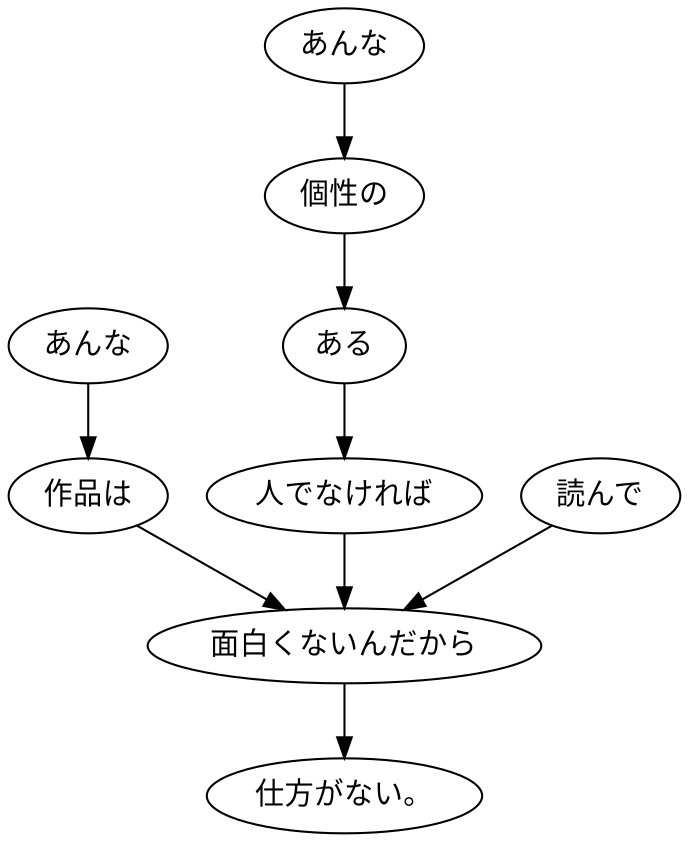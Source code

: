 digraph graph8824 {
	node0 [label="あんな"];
	node1 [label="作品は"];
	node2 [label="あんな"];
	node3 [label="個性の"];
	node4 [label="ある"];
	node5 [label="人でなければ"];
	node6 [label="読んで"];
	node7 [label="面白くないんだから"];
	node8 [label="仕方がない。"];
	node0 -> node1;
	node1 -> node7;
	node2 -> node3;
	node3 -> node4;
	node4 -> node5;
	node5 -> node7;
	node6 -> node7;
	node7 -> node8;
}
